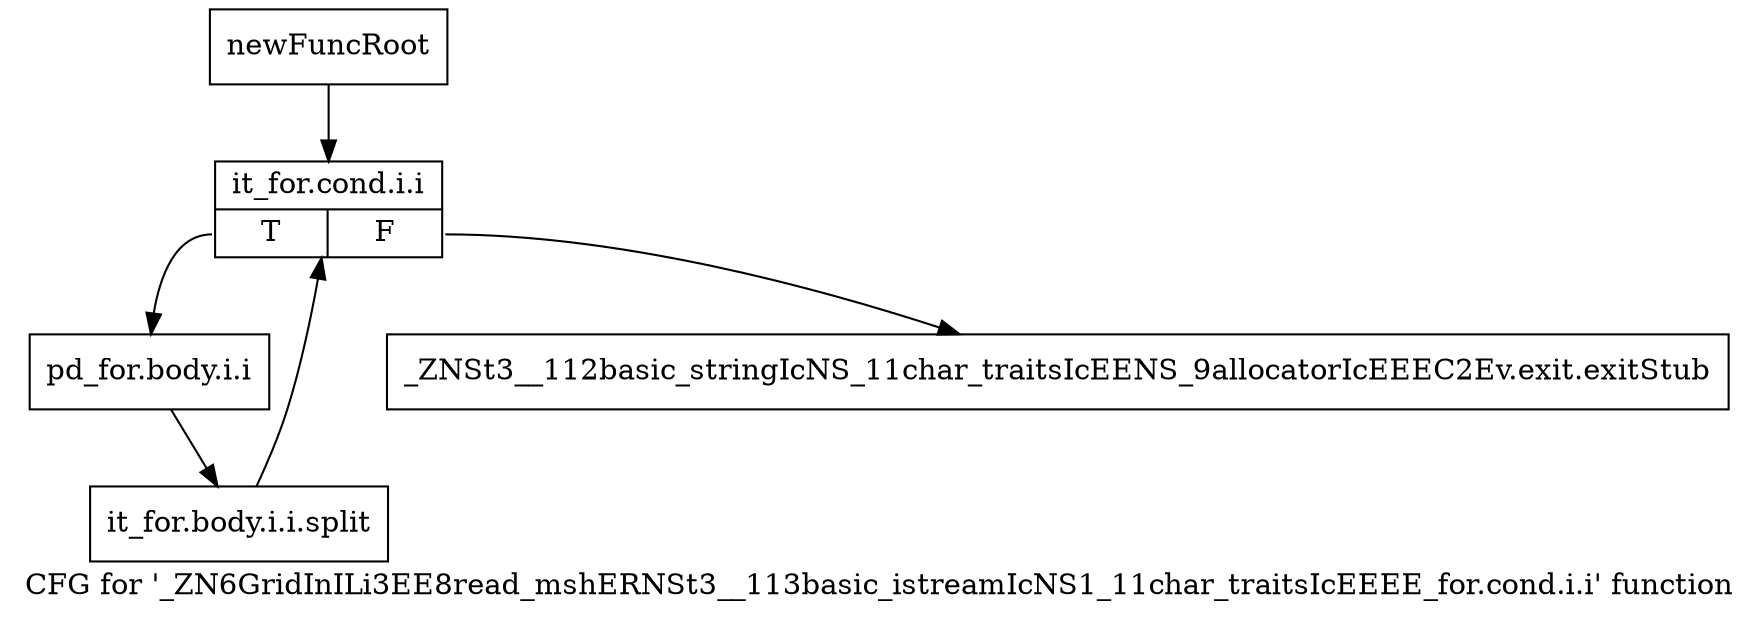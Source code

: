 digraph "CFG for '_ZN6GridInILi3EE8read_mshERNSt3__113basic_istreamIcNS1_11char_traitsIcEEEE_for.cond.i.i' function" {
	label="CFG for '_ZN6GridInILi3EE8read_mshERNSt3__113basic_istreamIcNS1_11char_traitsIcEEEE_for.cond.i.i' function";

	Node0x9398d20 [shape=record,label="{newFuncRoot}"];
	Node0x9398d20 -> Node0x9398dc0;
	Node0x9398d70 [shape=record,label="{_ZNSt3__112basic_stringIcNS_11char_traitsIcEENS_9allocatorIcEEEC2Ev.exit.exitStub}"];
	Node0x9398dc0 [shape=record,label="{it_for.cond.i.i|{<s0>T|<s1>F}}"];
	Node0x9398dc0:s0 -> Node0x9398e10;
	Node0x9398dc0:s1 -> Node0x9398d70;
	Node0x9398e10 [shape=record,label="{pd_for.body.i.i}"];
	Node0x9398e10 -> Node0xb5c7890;
	Node0xb5c7890 [shape=record,label="{it_for.body.i.i.split}"];
	Node0xb5c7890 -> Node0x9398dc0;
}
